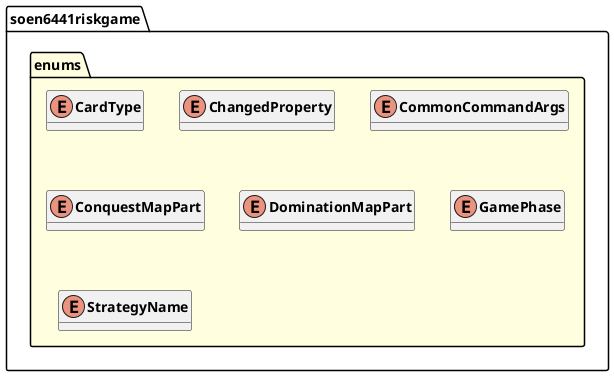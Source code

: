 @startuml

skinparam svgLinkTarget _parent
skinparam linetype ortho
package soen6441riskgame.enums [[../../soen6441riskgame/enums/package-summary.html{soen6441riskgame.enums}]] #lightyellow {
}

enum "<b><size:14>CardType</b>" as soen6441riskgame.enums.CardType  [[../../soen6441riskgame/enums/CardType.html{soen6441riskgame.enums.CardType}]] {
}

hide soen6441riskgame.enums.CardType fields
hide soen6441riskgame.enums.CardType methods

enum "<b><size:14>ChangedProperty</b>" as soen6441riskgame.enums.ChangedProperty  [[../../soen6441riskgame/enums/ChangedProperty.html{soen6441riskgame.enums.ChangedProperty}]] {
}

hide soen6441riskgame.enums.ChangedProperty fields
hide soen6441riskgame.enums.ChangedProperty methods

enum "<b><size:14>CommonCommandArgs</b>" as soen6441riskgame.enums.CommonCommandArgs  [[../../soen6441riskgame/enums/CommonCommandArgs.html{soen6441riskgame.enums.CommonCommandArgs}]] {
}

hide soen6441riskgame.enums.CommonCommandArgs fields
hide soen6441riskgame.enums.CommonCommandArgs methods

enum "<b><size:14>ConquestMapPart</b>" as soen6441riskgame.enums.ConquestMapPart  [[../../soen6441riskgame/enums/ConquestMapPart.html{soen6441riskgame.enums.ConquestMapPart}]] {
}

hide soen6441riskgame.enums.ConquestMapPart fields
hide soen6441riskgame.enums.ConquestMapPart methods

enum "<b><size:14>DominationMapPart</b>" as soen6441riskgame.enums.DominationMapPart  [[../../soen6441riskgame/enums/DominationMapPart.html{soen6441riskgame.enums.DominationMapPart}]] {
}

hide soen6441riskgame.enums.DominationMapPart fields
hide soen6441riskgame.enums.DominationMapPart methods

enum "<b><size:14>GamePhase</b>" as soen6441riskgame.enums.GamePhase  [[../../soen6441riskgame/enums/GamePhase.html{soen6441riskgame.enums.GamePhase}]] {
}

hide soen6441riskgame.enums.GamePhase fields
hide soen6441riskgame.enums.GamePhase methods

enum "<b><size:14>StrategyName</b>" as soen6441riskgame.enums.StrategyName  [[../../soen6441riskgame/enums/StrategyName.html{soen6441riskgame.enums.StrategyName}]] {
}

hide soen6441riskgame.enums.StrategyName fields
hide soen6441riskgame.enums.StrategyName methods


@enduml
